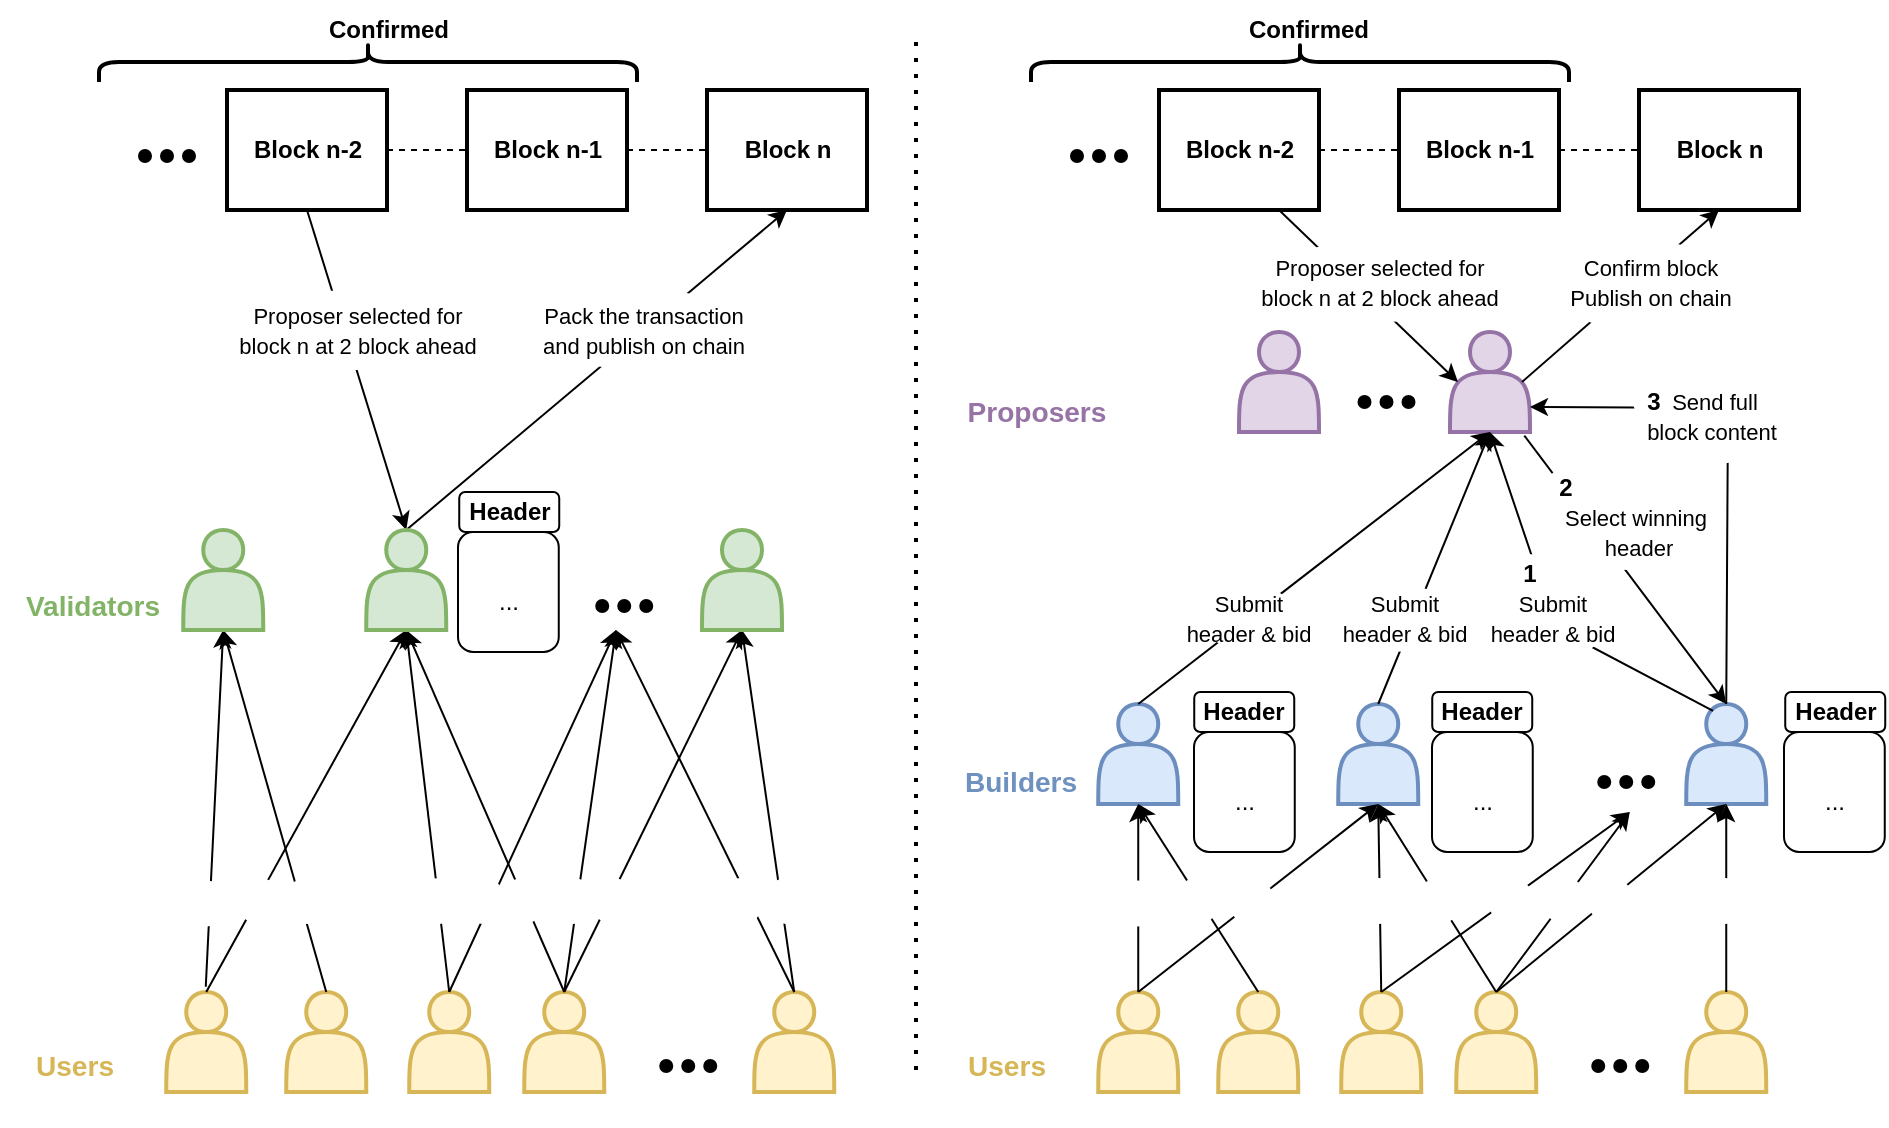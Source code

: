 <mxfile version="26.1.0">
  <diagram name="Page-1" id="coRo8ORDwXwepMu9kaxt">
    <mxGraphModel dx="949" dy="772" grid="1" gridSize="10" guides="1" tooltips="1" connect="1" arrows="1" fold="1" page="1" pageScale="1" pageWidth="827" pageHeight="1169" math="0" shadow="0">
      <root>
        <mxCell id="0" />
        <mxCell id="1" parent="0" />
        <mxCell id="-1FMtL--xxu45l2r8FuS-1" value="&lt;b&gt;Block n-1&lt;/b&gt;" style="rounded=0;whiteSpace=wrap;html=1;strokeWidth=2;" parent="1" vertex="1">
          <mxGeometry x="265.5" y="70" width="80" height="60" as="geometry" />
        </mxCell>
        <mxCell id="-1FMtL--xxu45l2r8FuS-2" value="&lt;b&gt;Block n&lt;/b&gt;" style="rounded=0;whiteSpace=wrap;html=1;strokeWidth=2;" parent="1" vertex="1">
          <mxGeometry x="385.5" y="70" width="80" height="60" as="geometry" />
        </mxCell>
        <mxCell id="-1FMtL--xxu45l2r8FuS-3" value="" style="endArrow=none;dashed=1;html=1;rounded=0;entryX=0;entryY=0.5;entryDx=0;entryDy=0;" parent="1" source="-1FMtL--xxu45l2r8FuS-1" target="-1FMtL--xxu45l2r8FuS-2" edge="1">
          <mxGeometry width="50" height="50" relative="1" as="geometry">
            <mxPoint x="185.5" y="100" as="sourcePoint" />
            <mxPoint x="245.5" y="99.5" as="targetPoint" />
          </mxGeometry>
        </mxCell>
        <mxCell id="-1FMtL--xxu45l2r8FuS-4" value="&lt;b&gt;Block n-2&lt;/b&gt;" style="rounded=0;whiteSpace=wrap;html=1;strokeWidth=2;" parent="1" vertex="1">
          <mxGeometry x="145.5" y="70" width="80" height="60" as="geometry" />
        </mxCell>
        <mxCell id="-1FMtL--xxu45l2r8FuS-5" value="" style="endArrow=none;dashed=1;html=1;rounded=0;exitX=1;exitY=0.5;exitDx=0;exitDy=0;entryX=0;entryY=0.5;entryDx=0;entryDy=0;" parent="1" source="-1FMtL--xxu45l2r8FuS-4" target="-1FMtL--xxu45l2r8FuS-1" edge="1">
          <mxGeometry width="50" height="50" relative="1" as="geometry">
            <mxPoint x="355.5" y="110" as="sourcePoint" />
            <mxPoint x="265.5" y="100" as="targetPoint" />
          </mxGeometry>
        </mxCell>
        <mxCell id="-1FMtL--xxu45l2r8FuS-6" value="" style="shape=curlyBracket;whiteSpace=wrap;html=1;rounded=1;labelPosition=left;verticalLabelPosition=middle;align=right;verticalAlign=middle;rotation=90;strokeWidth=2;" parent="1" vertex="1">
          <mxGeometry x="206" y="-78.5" width="20" height="269" as="geometry" />
        </mxCell>
        <mxCell id="-1FMtL--xxu45l2r8FuS-7" value="&lt;b&gt;Confirmed&lt;/b&gt;" style="text;html=1;align=center;verticalAlign=middle;resizable=0;points=[];autosize=1;strokeColor=none;fillColor=none;" parent="1" vertex="1">
          <mxGeometry x="185.5" y="25" width="80" height="30" as="geometry" />
        </mxCell>
        <mxCell id="-1FMtL--xxu45l2r8FuS-8" value="" style="shape=actor;whiteSpace=wrap;html=1;strokeWidth=2;fillColor=#fff2cc;strokeColor=#d6b656;" parent="1" vertex="1">
          <mxGeometry x="115.12" y="521" width="40" height="50" as="geometry" />
        </mxCell>
        <mxCell id="-1FMtL--xxu45l2r8FuS-9" value="" style="shape=actor;whiteSpace=wrap;html=1;strokeWidth=2;fillColor=#fff2cc;strokeColor=#d6b656;" parent="1" vertex="1">
          <mxGeometry x="294.12" y="521" width="40" height="50" as="geometry" />
        </mxCell>
        <mxCell id="-1FMtL--xxu45l2r8FuS-10" value="" style="shape=actor;whiteSpace=wrap;html=1;strokeWidth=2;fillColor=#fff2cc;strokeColor=#d6b656;" parent="1" vertex="1">
          <mxGeometry x="236.62" y="521" width="40" height="50" as="geometry" />
        </mxCell>
        <mxCell id="-1FMtL--xxu45l2r8FuS-11" value="" style="shape=actor;whiteSpace=wrap;html=1;strokeWidth=2;fillColor=#fff2cc;strokeColor=#d6b656;" parent="1" vertex="1">
          <mxGeometry x="175.12" y="521" width="40" height="50" as="geometry" />
        </mxCell>
        <mxCell id="-1FMtL--xxu45l2r8FuS-12" value="" style="shape=actor;whiteSpace=wrap;html=1;strokeWidth=2;fillColor=#fff2cc;strokeColor=#d6b656;" parent="1" vertex="1">
          <mxGeometry x="409.12" y="521" width="40" height="50" as="geometry" />
        </mxCell>
        <mxCell id="-1FMtL--xxu45l2r8FuS-13" value="" style="group" parent="1" vertex="1" connectable="0">
          <mxGeometry x="102.5" y="100" width="26" height="6" as="geometry" />
        </mxCell>
        <mxCell id="-1FMtL--xxu45l2r8FuS-14" value="" style="ellipse;shape=doubleEllipse;whiteSpace=wrap;html=1;aspect=fixed;fillColor=#000000;" parent="-1FMtL--xxu45l2r8FuS-13" vertex="1">
          <mxGeometry x="-1" width="6" height="6" as="geometry" />
        </mxCell>
        <mxCell id="-1FMtL--xxu45l2r8FuS-15" value="" style="ellipse;shape=doubleEllipse;whiteSpace=wrap;html=1;aspect=fixed;fillColor=#000000;" parent="-1FMtL--xxu45l2r8FuS-13" vertex="1">
          <mxGeometry x="10" width="6" height="6" as="geometry" />
        </mxCell>
        <mxCell id="-1FMtL--xxu45l2r8FuS-16" value="" style="ellipse;shape=doubleEllipse;whiteSpace=wrap;html=1;aspect=fixed;fillColor=#000000;" parent="-1FMtL--xxu45l2r8FuS-13" vertex="1">
          <mxGeometry x="21" width="6" height="6" as="geometry" />
        </mxCell>
        <mxCell id="-1FMtL--xxu45l2r8FuS-17" value="" style="endArrow=classic;html=1;rounded=0;exitX=0.5;exitY=0;exitDx=0;exitDy=0;entryX=0.5;entryY=1;entryDx=0;entryDy=0;" parent="1" source="-1FMtL--xxu45l2r8FuS-58" target="-1FMtL--xxu45l2r8FuS-2" edge="1">
          <mxGeometry width="50" height="50" relative="1" as="geometry">
            <mxPoint x="327" y="216" as="sourcePoint" />
            <mxPoint x="401" y="271" as="targetPoint" />
          </mxGeometry>
        </mxCell>
        <mxCell id="-1FMtL--xxu45l2r8FuS-18" value="" style="endArrow=classic;html=1;rounded=0;exitX=0.5;exitY=1;exitDx=0;exitDy=0;entryX=0.5;entryY=0;entryDx=0;entryDy=0;" parent="1" source="-1FMtL--xxu45l2r8FuS-4" target="-1FMtL--xxu45l2r8FuS-58" edge="1">
          <mxGeometry width="50" height="50" relative="1" as="geometry">
            <mxPoint x="351" y="321" as="sourcePoint" />
            <mxPoint x="321" y="203.5" as="targetPoint" />
          </mxGeometry>
        </mxCell>
        <mxCell id="-1FMtL--xxu45l2r8FuS-19" value="" style="group" parent="1" vertex="1" connectable="0">
          <mxGeometry x="363.12" y="555" width="26" height="6" as="geometry" />
        </mxCell>
        <mxCell id="-1FMtL--xxu45l2r8FuS-20" value="" style="ellipse;shape=doubleEllipse;whiteSpace=wrap;html=1;aspect=fixed;fillColor=#000000;" parent="-1FMtL--xxu45l2r8FuS-19" vertex="1">
          <mxGeometry x="-1" width="6" height="6" as="geometry" />
        </mxCell>
        <mxCell id="-1FMtL--xxu45l2r8FuS-21" value="" style="ellipse;shape=doubleEllipse;whiteSpace=wrap;html=1;aspect=fixed;fillColor=#000000;" parent="-1FMtL--xxu45l2r8FuS-19" vertex="1">
          <mxGeometry x="10" width="6" height="6" as="geometry" />
        </mxCell>
        <mxCell id="-1FMtL--xxu45l2r8FuS-22" value="" style="ellipse;shape=doubleEllipse;whiteSpace=wrap;html=1;aspect=fixed;fillColor=#000000;" parent="-1FMtL--xxu45l2r8FuS-19" vertex="1">
          <mxGeometry x="21" width="6" height="6" as="geometry" />
        </mxCell>
        <mxCell id="-1FMtL--xxu45l2r8FuS-23" value="" style="endArrow=classic;html=1;rounded=0;entryX=0.5;entryY=1;entryDx=0;entryDy=0;exitX=0.5;exitY=0;exitDx=0;exitDy=0;" parent="1" source="-1FMtL--xxu45l2r8FuS-8" target="-1FMtL--xxu45l2r8FuS-58" edge="1">
          <mxGeometry width="50" height="50" relative="1" as="geometry">
            <mxPoint x="135.37" y="496" as="sourcePoint" />
            <mxPoint x="255.12" y="427" as="targetPoint" />
          </mxGeometry>
        </mxCell>
        <mxCell id="-1FMtL--xxu45l2r8FuS-24" value="" style="endArrow=classic;html=1;rounded=0;entryX=0.5;entryY=1;entryDx=0;entryDy=0;exitX=0.5;exitY=0;exitDx=0;exitDy=0;" parent="1" source="-1FMtL--xxu45l2r8FuS-11" target="-1FMtL--xxu45l2r8FuS-57" edge="1">
          <mxGeometry width="50" height="50" relative="1" as="geometry">
            <mxPoint x="195.37" y="496" as="sourcePoint" />
            <mxPoint x="135.12" y="427" as="targetPoint" />
          </mxGeometry>
        </mxCell>
        <mxCell id="-1FMtL--xxu45l2r8FuS-25" value="" style="endArrow=classic;html=1;rounded=0;entryX=0.5;entryY=1;entryDx=0;entryDy=0;exitX=0.494;exitY=-0.052;exitDx=0;exitDy=0;exitPerimeter=0;" parent="1" source="-1FMtL--xxu45l2r8FuS-8" target="-1FMtL--xxu45l2r8FuS-57" edge="1">
          <mxGeometry width="50" height="50" relative="1" as="geometry">
            <mxPoint x="135.37" y="496" as="sourcePoint" />
            <mxPoint x="135.12" y="427" as="targetPoint" />
          </mxGeometry>
        </mxCell>
        <mxCell id="-1FMtL--xxu45l2r8FuS-26" value="" style="endArrow=classic;html=1;rounded=0;exitX=0.5;exitY=0;exitDx=0;exitDy=0;entryX=0.5;entryY=1;entryDx=0;entryDy=0;" parent="1" source="-1FMtL--xxu45l2r8FuS-10" target="-1FMtL--xxu45l2r8FuS-58" edge="1">
          <mxGeometry width="50" height="50" relative="1" as="geometry">
            <mxPoint x="230.87" y="501" as="sourcePoint" />
            <mxPoint x="255" y="427" as="targetPoint" />
          </mxGeometry>
        </mxCell>
        <mxCell id="-1FMtL--xxu45l2r8FuS-27" value="" style="endArrow=classic;html=1;rounded=0;exitX=0.5;exitY=0;exitDx=0;exitDy=0;" parent="1" source="-1FMtL--xxu45l2r8FuS-10" edge="1">
          <mxGeometry width="50" height="50" relative="1" as="geometry">
            <mxPoint x="250.87" y="497" as="sourcePoint" />
            <mxPoint x="340" y="340" as="targetPoint" />
          </mxGeometry>
        </mxCell>
        <mxCell id="-1FMtL--xxu45l2r8FuS-28" value="" style="endArrow=classic;html=1;rounded=0;exitX=0.5;exitY=0;exitDx=0;exitDy=0;entryX=0.5;entryY=1;entryDx=0;entryDy=0;" parent="1" source="-1FMtL--xxu45l2r8FuS-9" target="-1FMtL--xxu45l2r8FuS-59" edge="1">
          <mxGeometry width="50" height="50" relative="1" as="geometry">
            <mxPoint x="330.87" y="501" as="sourcePoint" />
            <mxPoint x="429.12" y="427" as="targetPoint" />
          </mxGeometry>
        </mxCell>
        <mxCell id="-1FMtL--xxu45l2r8FuS-29" value="" style="endArrow=classic;html=1;rounded=0;exitX=0.5;exitY=0;exitDx=0;exitDy=0;" parent="1" source="-1FMtL--xxu45l2r8FuS-9" edge="1">
          <mxGeometry width="50" height="50" relative="1" as="geometry">
            <mxPoint x="310.87" y="501" as="sourcePoint" />
            <mxPoint x="340" y="340" as="targetPoint" />
          </mxGeometry>
        </mxCell>
        <mxCell id="-1FMtL--xxu45l2r8FuS-30" value="" style="endArrow=classic;html=1;rounded=0;exitX=0.5;exitY=0;exitDx=0;exitDy=0;entryX=0.5;entryY=1;entryDx=0;entryDy=0;" parent="1" source="-1FMtL--xxu45l2r8FuS-9" target="-1FMtL--xxu45l2r8FuS-58" edge="1">
          <mxGeometry width="50" height="50" relative="1" as="geometry">
            <mxPoint x="205.37" y="477" as="sourcePoint" />
            <mxPoint x="255.12" y="427" as="targetPoint" />
          </mxGeometry>
        </mxCell>
        <mxCell id="-1FMtL--xxu45l2r8FuS-31" value="" style="endArrow=classic;html=1;rounded=0;exitX=0.5;exitY=0;exitDx=0;exitDy=0;entryX=0.5;entryY=1;entryDx=0;entryDy=0;" parent="1" source="-1FMtL--xxu45l2r8FuS-12" target="-1FMtL--xxu45l2r8FuS-59" edge="1">
          <mxGeometry width="50" height="50" relative="1" as="geometry">
            <mxPoint x="409.12" y="496" as="sourcePoint" />
            <mxPoint x="429.12" y="427" as="targetPoint" />
          </mxGeometry>
        </mxCell>
        <mxCell id="-1FMtL--xxu45l2r8FuS-32" value="&lt;h3&gt;&lt;font style=&quot;color: light-dark(rgb(214, 182, 86), rgb(105, 70, 122));&quot;&gt;Users&lt;/font&gt;&lt;/h3&gt;" style="text;html=1;align=center;verticalAlign=middle;resizable=0;points=[];autosize=1;strokeColor=none;fillColor=none;" parent="1" vertex="1">
          <mxGeometry x="39.12" y="528" width="60" height="60" as="geometry" />
        </mxCell>
        <mxCell id="-1FMtL--xxu45l2r8FuS-33" value="" style="group" parent="1" vertex="1" connectable="0">
          <mxGeometry x="150.12" y="464" width="23" height="23" as="geometry" />
        </mxCell>
        <mxCell id="-1FMtL--xxu45l2r8FuS-34" value="" style="ellipse;whiteSpace=wrap;html=1;aspect=fixed;fillColor=default;strokeColor=none;" parent="-1FMtL--xxu45l2r8FuS-33" vertex="1">
          <mxGeometry width="23" height="23" as="geometry" />
        </mxCell>
        <mxCell id="-1FMtL--xxu45l2r8FuS-35" value="" style="shape=image;html=1;verticalAlign=top;verticalLabelPosition=bottom;labelBackgroundColor=#ffffff;imageAspect=0;aspect=fixed;image=https://cdn0.iconfinder.com/data/icons/basic-e-commerce-line/48/Receipt_success-128.png" parent="-1FMtL--xxu45l2r8FuS-33" vertex="1">
          <mxGeometry x="2.88" y="2.88" width="17.25" height="17.25" as="geometry" />
        </mxCell>
        <mxCell id="-1FMtL--xxu45l2r8FuS-36" value="" style="group" parent="1" vertex="1" connectable="0">
          <mxGeometry x="123.62" y="465.25" width="23" height="23" as="geometry" />
        </mxCell>
        <mxCell id="-1FMtL--xxu45l2r8FuS-37" value="" style="ellipse;whiteSpace=wrap;html=1;aspect=fixed;fillColor=default;strokeColor=none;" parent="-1FMtL--xxu45l2r8FuS-36" vertex="1">
          <mxGeometry width="23" height="23" as="geometry" />
        </mxCell>
        <mxCell id="-1FMtL--xxu45l2r8FuS-38" value="" style="shape=image;html=1;verticalAlign=top;verticalLabelPosition=bottom;labelBackgroundColor=#ffffff;imageAspect=0;aspect=fixed;image=https://cdn0.iconfinder.com/data/icons/basic-e-commerce-line/48/Receipt_success-128.png" parent="-1FMtL--xxu45l2r8FuS-36" vertex="1">
          <mxGeometry x="2.88" y="1.88" width="17.25" height="17.25" as="geometry" />
        </mxCell>
        <mxCell id="-1FMtL--xxu45l2r8FuS-39" value="" style="group" parent="1" vertex="1" connectable="0">
          <mxGeometry x="174" y="464" width="23" height="23" as="geometry" />
        </mxCell>
        <mxCell id="-1FMtL--xxu45l2r8FuS-40" value="" style="ellipse;whiteSpace=wrap;html=1;aspect=fixed;fillColor=default;strokeColor=none;" parent="-1FMtL--xxu45l2r8FuS-39" vertex="1">
          <mxGeometry width="23" height="23" as="geometry" />
        </mxCell>
        <mxCell id="-1FMtL--xxu45l2r8FuS-41" value="" style="shape=image;html=1;verticalAlign=top;verticalLabelPosition=bottom;labelBackgroundColor=#ffffff;imageAspect=0;aspect=fixed;image=https://cdn0.iconfinder.com/data/icons/basic-e-commerce-line/48/Receipt_success-128.png" parent="-1FMtL--xxu45l2r8FuS-39" vertex="1">
          <mxGeometry x="2.88" y="2.88" width="17.25" height="17.25" as="geometry" />
        </mxCell>
        <mxCell id="-1FMtL--xxu45l2r8FuS-42" value="" style="group" parent="1" vertex="1" connectable="0">
          <mxGeometry x="240" y="464" width="23" height="23" as="geometry" />
        </mxCell>
        <mxCell id="-1FMtL--xxu45l2r8FuS-43" value="" style="ellipse;whiteSpace=wrap;html=1;aspect=fixed;fillColor=default;strokeColor=none;" parent="-1FMtL--xxu45l2r8FuS-42" vertex="1">
          <mxGeometry width="23" height="23" as="geometry" />
        </mxCell>
        <mxCell id="-1FMtL--xxu45l2r8FuS-44" value="" style="shape=image;html=1;verticalAlign=top;verticalLabelPosition=bottom;labelBackgroundColor=#ffffff;imageAspect=0;aspect=fixed;image=https://cdn0.iconfinder.com/data/icons/basic-e-commerce-line/48/Receipt_success-128.png" parent="-1FMtL--xxu45l2r8FuS-42" vertex="1">
          <mxGeometry x="2.88" y="2.88" width="17.25" height="17.25" as="geometry" />
        </mxCell>
        <mxCell id="-1FMtL--xxu45l2r8FuS-45" value="" style="group" parent="1" vertex="1" connectable="0">
          <mxGeometry x="282" y="464" width="23" height="23" as="geometry" />
        </mxCell>
        <mxCell id="-1FMtL--xxu45l2r8FuS-46" value="" style="ellipse;whiteSpace=wrap;html=1;aspect=fixed;fillColor=default;strokeColor=none;" parent="-1FMtL--xxu45l2r8FuS-45" vertex="1">
          <mxGeometry width="23" height="23" as="geometry" />
        </mxCell>
        <mxCell id="-1FMtL--xxu45l2r8FuS-47" value="" style="shape=image;html=1;verticalAlign=top;verticalLabelPosition=bottom;labelBackgroundColor=#ffffff;imageAspect=0;aspect=fixed;image=https://cdn0.iconfinder.com/data/icons/basic-e-commerce-line/48/Receipt_success-128.png" parent="-1FMtL--xxu45l2r8FuS-45" vertex="1">
          <mxGeometry x="2.88" y="2.88" width="17.25" height="17.25" as="geometry" />
        </mxCell>
        <mxCell id="-1FMtL--xxu45l2r8FuS-48" value="" style="group" parent="1" vertex="1" connectable="0">
          <mxGeometry x="307" y="464" width="23" height="23" as="geometry" />
        </mxCell>
        <mxCell id="-1FMtL--xxu45l2r8FuS-49" value="" style="ellipse;whiteSpace=wrap;html=1;aspect=fixed;fillColor=default;strokeColor=none;" parent="-1FMtL--xxu45l2r8FuS-48" vertex="1">
          <mxGeometry width="23" height="23" as="geometry" />
        </mxCell>
        <mxCell id="-1FMtL--xxu45l2r8FuS-50" value="" style="shape=image;html=1;verticalAlign=top;verticalLabelPosition=bottom;labelBackgroundColor=#ffffff;imageAspect=0;aspect=fixed;image=https://cdn0.iconfinder.com/data/icons/basic-e-commerce-line/48/Receipt_success-128.png" parent="-1FMtL--xxu45l2r8FuS-48" vertex="1">
          <mxGeometry x="2.88" y="2.88" width="17.25" height="17.25" as="geometry" />
        </mxCell>
        <mxCell id="-1FMtL--xxu45l2r8FuS-51" value="" style="group" parent="1" vertex="1" connectable="0">
          <mxGeometry x="327" y="464" width="23" height="23" as="geometry" />
        </mxCell>
        <mxCell id="-1FMtL--xxu45l2r8FuS-52" value="" style="ellipse;whiteSpace=wrap;html=1;aspect=fixed;fillColor=default;strokeColor=none;" parent="-1FMtL--xxu45l2r8FuS-51" vertex="1">
          <mxGeometry width="23" height="23" as="geometry" />
        </mxCell>
        <mxCell id="-1FMtL--xxu45l2r8FuS-53" value="" style="shape=image;html=1;verticalAlign=top;verticalLabelPosition=bottom;labelBackgroundColor=#ffffff;imageAspect=0;aspect=fixed;image=https://cdn0.iconfinder.com/data/icons/basic-e-commerce-line/48/Receipt_success-128.png" parent="-1FMtL--xxu45l2r8FuS-51" vertex="1">
          <mxGeometry x="2.88" y="2.88" width="17.25" height="17.25" as="geometry" />
        </mxCell>
        <mxCell id="-1FMtL--xxu45l2r8FuS-54" value="" style="group" parent="1" vertex="1" connectable="0">
          <mxGeometry x="414" y="464" width="23" height="23" as="geometry" />
        </mxCell>
        <mxCell id="-1FMtL--xxu45l2r8FuS-55" value="" style="ellipse;whiteSpace=wrap;html=1;aspect=fixed;fillColor=default;strokeColor=none;" parent="-1FMtL--xxu45l2r8FuS-54" vertex="1">
          <mxGeometry width="23" height="23" as="geometry" />
        </mxCell>
        <mxCell id="-1FMtL--xxu45l2r8FuS-56" value="" style="shape=image;html=1;verticalAlign=top;verticalLabelPosition=bottom;labelBackgroundColor=#ffffff;imageAspect=0;aspect=fixed;image=https://cdn0.iconfinder.com/data/icons/basic-e-commerce-line/48/Receipt_success-128.png" parent="-1FMtL--xxu45l2r8FuS-54" vertex="1">
          <mxGeometry x="2.88" y="2.88" width="17.25" height="17.25" as="geometry" />
        </mxCell>
        <mxCell id="-1FMtL--xxu45l2r8FuS-57" value="" style="shape=actor;whiteSpace=wrap;html=1;strokeWidth=2;fillColor=#d5e8d4;strokeColor=#82b366;" parent="1" vertex="1">
          <mxGeometry x="123.62" y="290" width="40" height="50" as="geometry" />
        </mxCell>
        <mxCell id="-1FMtL--xxu45l2r8FuS-58" value="" style="shape=actor;whiteSpace=wrap;html=1;strokeWidth=2;fillColor=#d5e8d4;strokeColor=#82b366;" parent="1" vertex="1">
          <mxGeometry x="215.12" y="290" width="40" height="50" as="geometry" />
        </mxCell>
        <mxCell id="-1FMtL--xxu45l2r8FuS-59" value="" style="shape=actor;whiteSpace=wrap;html=1;strokeWidth=2;fillColor=#d5e8d4;strokeColor=#82b366;" parent="1" vertex="1">
          <mxGeometry x="383" y="290" width="40" height="50" as="geometry" />
        </mxCell>
        <mxCell id="-1FMtL--xxu45l2r8FuS-60" value="" style="group" parent="1" vertex="1" connectable="0">
          <mxGeometry x="313.12" y="325" width="26" height="6" as="geometry" />
        </mxCell>
        <mxCell id="-1FMtL--xxu45l2r8FuS-61" value="" style="ellipse;shape=doubleEllipse;whiteSpace=wrap;html=1;aspect=fixed;fillColor=#000000;" parent="-1FMtL--xxu45l2r8FuS-60" vertex="1">
          <mxGeometry x="17" width="6" height="6" as="geometry" />
        </mxCell>
        <mxCell id="-1FMtL--xxu45l2r8FuS-62" value="" style="ellipse;shape=doubleEllipse;whiteSpace=wrap;html=1;aspect=fixed;fillColor=#000000;" parent="-1FMtL--xxu45l2r8FuS-60" vertex="1">
          <mxGeometry x="28" width="6" height="6" as="geometry" />
        </mxCell>
        <mxCell id="-1FMtL--xxu45l2r8FuS-63" value="" style="ellipse;shape=doubleEllipse;whiteSpace=wrap;html=1;aspect=fixed;fillColor=#000000;" parent="-1FMtL--xxu45l2r8FuS-60" vertex="1">
          <mxGeometry x="39" width="6" height="6" as="geometry" />
        </mxCell>
        <mxCell id="-1FMtL--xxu45l2r8FuS-64" value="" style="endArrow=classic;html=1;rounded=0;exitX=0.5;exitY=0;exitDx=0;exitDy=0;" parent="1" source="-1FMtL--xxu45l2r8FuS-12" edge="1">
          <mxGeometry width="50" height="50" relative="1" as="geometry">
            <mxPoint x="430" y="520" as="sourcePoint" />
            <mxPoint x="340" y="340" as="targetPoint" />
          </mxGeometry>
        </mxCell>
        <mxCell id="-1FMtL--xxu45l2r8FuS-65" value="" style="group" parent="1" vertex="1" connectable="0">
          <mxGeometry x="391" y="464" width="23" height="23" as="geometry" />
        </mxCell>
        <mxCell id="-1FMtL--xxu45l2r8FuS-66" value="" style="ellipse;whiteSpace=wrap;html=1;aspect=fixed;fillColor=default;strokeColor=none;" parent="-1FMtL--xxu45l2r8FuS-65" vertex="1">
          <mxGeometry width="23" height="23" as="geometry" />
        </mxCell>
        <mxCell id="-1FMtL--xxu45l2r8FuS-67" value="" style="shape=image;html=1;verticalAlign=top;verticalLabelPosition=bottom;labelBackgroundColor=#ffffff;imageAspect=0;aspect=fixed;image=https://cdn0.iconfinder.com/data/icons/basic-e-commerce-line/48/Receipt_success-128.png" parent="-1FMtL--xxu45l2r8FuS-65" vertex="1">
          <mxGeometry x="2.88" y="2.88" width="17.25" height="17.25" as="geometry" />
        </mxCell>
        <mxCell id="-1FMtL--xxu45l2r8FuS-68" value="" style="group" parent="1" vertex="1" connectable="0">
          <mxGeometry x="262" y="464" width="23" height="23" as="geometry" />
        </mxCell>
        <mxCell id="-1FMtL--xxu45l2r8FuS-69" value="" style="ellipse;whiteSpace=wrap;html=1;aspect=fixed;fillColor=default;strokeColor=none;" parent="-1FMtL--xxu45l2r8FuS-68" vertex="1">
          <mxGeometry width="23" height="23" as="geometry" />
        </mxCell>
        <mxCell id="-1FMtL--xxu45l2r8FuS-70" value="" style="shape=image;html=1;verticalAlign=top;verticalLabelPosition=bottom;labelBackgroundColor=#ffffff;imageAspect=0;aspect=fixed;image=https://cdn0.iconfinder.com/data/icons/basic-e-commerce-line/48/Receipt_success-128.png" parent="-1FMtL--xxu45l2r8FuS-68" vertex="1">
          <mxGeometry x="2.88" y="2.88" width="17.25" height="17.25" as="geometry" />
        </mxCell>
        <mxCell id="-1FMtL--xxu45l2r8FuS-71" value="&lt;h3&gt;&lt;font style=&quot;color: light-dark(rgb(130, 179, 102), rgb(105, 70, 122));&quot;&gt;Validators&lt;/font&gt;&lt;/h3&gt;" style="text;html=1;align=center;verticalAlign=middle;resizable=0;points=[];autosize=1;strokeColor=none;fillColor=none;" parent="1" vertex="1">
          <mxGeometry x="32.5" y="298" width="90" height="60" as="geometry" />
        </mxCell>
        <mxCell id="-1FMtL--xxu45l2r8FuS-72" value="" style="group" parent="1" vertex="1" connectable="0">
          <mxGeometry x="261" y="271" width="50.62" height="80" as="geometry" />
        </mxCell>
        <mxCell id="-1FMtL--xxu45l2r8FuS-73" value="Header" style="rounded=1;whiteSpace=wrap;html=1;fontStyle=1" parent="-1FMtL--xxu45l2r8FuS-72" vertex="1">
          <mxGeometry x="0.62" width="50" height="20" as="geometry" />
        </mxCell>
        <mxCell id="-1FMtL--xxu45l2r8FuS-74" value="" style="group" parent="-1FMtL--xxu45l2r8FuS-72" vertex="1" connectable="0">
          <mxGeometry y="20" width="50.38" height="60" as="geometry" />
        </mxCell>
        <mxCell id="-1FMtL--xxu45l2r8FuS-75" value="" style="rounded=1;whiteSpace=wrap;html=1;" parent="-1FMtL--xxu45l2r8FuS-74" vertex="1">
          <mxGeometry width="50.38" height="60" as="geometry" />
        </mxCell>
        <mxCell id="-1FMtL--xxu45l2r8FuS-76" value="" style="shape=image;html=1;verticalAlign=top;verticalLabelPosition=bottom;labelBackgroundColor=#ffffff;imageAspect=0;aspect=fixed;image=https://cdn0.iconfinder.com/data/icons/basic-e-commerce-line/48/Receipt_success-128.png" parent="-1FMtL--xxu45l2r8FuS-74" vertex="1">
          <mxGeometry x="17.952" y="1.75" width="14.484" height="14.484" as="geometry" />
        </mxCell>
        <mxCell id="-1FMtL--xxu45l2r8FuS-77" value="" style="shape=image;html=1;verticalAlign=top;verticalLabelPosition=bottom;labelBackgroundColor=#ffffff;imageAspect=0;aspect=fixed;image=https://cdn0.iconfinder.com/data/icons/basic-e-commerce-line/48/Receipt_success-128.png" parent="-1FMtL--xxu45l2r8FuS-74" vertex="1">
          <mxGeometry x="17.952" y="18" width="14.484" height="14.484" as="geometry" />
        </mxCell>
        <mxCell id="-1FMtL--xxu45l2r8FuS-78" value="" style="shape=image;html=1;verticalAlign=top;verticalLabelPosition=bottom;labelBackgroundColor=#ffffff;imageAspect=0;aspect=fixed;image=https://cdn0.iconfinder.com/data/icons/basic-e-commerce-line/48/Receipt_success-128.png" parent="-1FMtL--xxu45l2r8FuS-74" vertex="1">
          <mxGeometry x="17.952" y="42.75" width="14.484" height="14.484" as="geometry" />
        </mxCell>
        <mxCell id="-1FMtL--xxu45l2r8FuS-79" value="..." style="text;html=1;align=center;verticalAlign=middle;resizable=0;points=[];autosize=1;strokeColor=none;fillColor=none;" parent="-1FMtL--xxu45l2r8FuS-74" vertex="1">
          <mxGeometry x="9.595" y="20.25" width="30" height="30" as="geometry" />
        </mxCell>
        <mxCell id="-1FMtL--xxu45l2r8FuS-80" value="&lt;span style=&quot;font-size: 11px;&quot;&gt;Proposer selected for block n at 2 block ahead&lt;/span&gt;" style="ellipse;whiteSpace=wrap;html=1;strokeColor=none;" parent="1" vertex="1">
          <mxGeometry x="145.5" y="170" width="130.12" height="40" as="geometry" />
        </mxCell>
        <mxCell id="-1FMtL--xxu45l2r8FuS-81" value="&lt;span style=&quot;font-size: 11px;&quot;&gt;Pack the transaction and publish on chain&lt;/span&gt;" style="ellipse;whiteSpace=wrap;html=1;strokeColor=none;" parent="1" vertex="1">
          <mxGeometry x="299.12" y="170" width="110" height="40" as="geometry" />
        </mxCell>
        <mxCell id="-1FMtL--xxu45l2r8FuS-82" value="&lt;b&gt;Block n-1&lt;/b&gt;" style="rounded=0;whiteSpace=wrap;html=1;strokeWidth=2;" parent="1" vertex="1">
          <mxGeometry x="731.5" y="70" width="80" height="60" as="geometry" />
        </mxCell>
        <mxCell id="-1FMtL--xxu45l2r8FuS-83" value="&lt;b&gt;Block n&lt;/b&gt;" style="rounded=0;whiteSpace=wrap;html=1;strokeWidth=2;" parent="1" vertex="1">
          <mxGeometry x="851.5" y="70" width="80" height="60" as="geometry" />
        </mxCell>
        <mxCell id="-1FMtL--xxu45l2r8FuS-84" value="" style="endArrow=none;dashed=1;html=1;rounded=0;entryX=0;entryY=0.5;entryDx=0;entryDy=0;" parent="1" source="-1FMtL--xxu45l2r8FuS-82" target="-1FMtL--xxu45l2r8FuS-83" edge="1">
          <mxGeometry width="50" height="50" relative="1" as="geometry">
            <mxPoint x="651.5" y="100" as="sourcePoint" />
            <mxPoint x="711.5" y="99.5" as="targetPoint" />
          </mxGeometry>
        </mxCell>
        <mxCell id="-1FMtL--xxu45l2r8FuS-85" value="&lt;b&gt;Block n-2&lt;/b&gt;" style="rounded=0;whiteSpace=wrap;html=1;strokeWidth=2;" parent="1" vertex="1">
          <mxGeometry x="611.5" y="70" width="80" height="60" as="geometry" />
        </mxCell>
        <mxCell id="-1FMtL--xxu45l2r8FuS-86" value="" style="endArrow=none;dashed=1;html=1;rounded=0;exitX=1;exitY=0.5;exitDx=0;exitDy=0;entryX=0;entryY=0.5;entryDx=0;entryDy=0;" parent="1" source="-1FMtL--xxu45l2r8FuS-85" target="-1FMtL--xxu45l2r8FuS-82" edge="1">
          <mxGeometry width="50" height="50" relative="1" as="geometry">
            <mxPoint x="821.5" y="110" as="sourcePoint" />
            <mxPoint x="731.5" y="100" as="targetPoint" />
          </mxGeometry>
        </mxCell>
        <mxCell id="-1FMtL--xxu45l2r8FuS-87" value="" style="shape=curlyBracket;whiteSpace=wrap;html=1;rounded=1;labelPosition=left;verticalLabelPosition=middle;align=right;verticalAlign=middle;rotation=90;strokeWidth=2;" parent="1" vertex="1">
          <mxGeometry x="672" y="-78.5" width="20" height="269" as="geometry" />
        </mxCell>
        <mxCell id="-1FMtL--xxu45l2r8FuS-88" value="&lt;b&gt;Confirmed&lt;/b&gt;" style="text;html=1;align=center;verticalAlign=middle;resizable=0;points=[];autosize=1;strokeColor=none;fillColor=none;" parent="1" vertex="1">
          <mxGeometry x="645.5" y="25" width="80" height="30" as="geometry" />
        </mxCell>
        <mxCell id="-1FMtL--xxu45l2r8FuS-89" value="" style="shape=actor;whiteSpace=wrap;html=1;strokeWidth=2;fillColor=#e1d5e7;strokeColor=#9673a6;" parent="1" vertex="1">
          <mxGeometry x="757" y="191" width="40" height="50" as="geometry" />
        </mxCell>
        <mxCell id="-1FMtL--xxu45l2r8FuS-90" value="" style="shape=actor;whiteSpace=wrap;html=1;strokeWidth=2;fillColor=#dae8fc;strokeColor=#6c8ebf;" parent="1" vertex="1">
          <mxGeometry x="875.12" y="377" width="40" height="50" as="geometry" />
        </mxCell>
        <mxCell id="-1FMtL--xxu45l2r8FuS-91" value="" style="shape=actor;whiteSpace=wrap;html=1;strokeWidth=2;fillColor=#dae8fc;strokeColor=#6c8ebf;" parent="1" vertex="1">
          <mxGeometry x="701.12" y="377" width="40" height="50" as="geometry" />
        </mxCell>
        <mxCell id="-1FMtL--xxu45l2r8FuS-92" value="" style="shape=actor;whiteSpace=wrap;html=1;strokeWidth=2;fillColor=#dae8fc;strokeColor=#6c8ebf;" parent="1" vertex="1">
          <mxGeometry x="581.12" y="377" width="40" height="50" as="geometry" />
        </mxCell>
        <mxCell id="-1FMtL--xxu45l2r8FuS-93" value="" style="shape=actor;whiteSpace=wrap;html=1;strokeWidth=2;fillColor=#fff2cc;strokeColor=#d6b656;" parent="1" vertex="1">
          <mxGeometry x="581.12" y="521" width="40" height="50" as="geometry" />
        </mxCell>
        <mxCell id="-1FMtL--xxu45l2r8FuS-94" value="" style="shape=actor;whiteSpace=wrap;html=1;strokeWidth=2;fillColor=#fff2cc;strokeColor=#d6b656;" parent="1" vertex="1">
          <mxGeometry x="760.12" y="521" width="40" height="50" as="geometry" />
        </mxCell>
        <mxCell id="-1FMtL--xxu45l2r8FuS-95" value="" style="shape=actor;whiteSpace=wrap;html=1;strokeWidth=2;fillColor=#fff2cc;strokeColor=#d6b656;" parent="1" vertex="1">
          <mxGeometry x="702.62" y="521" width="40" height="50" as="geometry" />
        </mxCell>
        <mxCell id="-1FMtL--xxu45l2r8FuS-96" value="" style="shape=actor;whiteSpace=wrap;html=1;strokeWidth=2;fillColor=#fff2cc;strokeColor=#d6b656;" parent="1" vertex="1">
          <mxGeometry x="641.12" y="521" width="40" height="50" as="geometry" />
        </mxCell>
        <mxCell id="-1FMtL--xxu45l2r8FuS-97" value="" style="shape=actor;whiteSpace=wrap;html=1;strokeWidth=2;fillColor=#fff2cc;strokeColor=#d6b656;" parent="1" vertex="1">
          <mxGeometry x="875.12" y="521" width="40" height="50" as="geometry" />
        </mxCell>
        <mxCell id="-1FMtL--xxu45l2r8FuS-98" value="" style="group" parent="1" vertex="1" connectable="0">
          <mxGeometry x="568.5" y="100" width="26" height="6" as="geometry" />
        </mxCell>
        <mxCell id="-1FMtL--xxu45l2r8FuS-99" value="" style="ellipse;shape=doubleEllipse;whiteSpace=wrap;html=1;aspect=fixed;fillColor=#000000;" parent="-1FMtL--xxu45l2r8FuS-98" vertex="1">
          <mxGeometry x="-1" width="6" height="6" as="geometry" />
        </mxCell>
        <mxCell id="-1FMtL--xxu45l2r8FuS-100" value="" style="ellipse;shape=doubleEllipse;whiteSpace=wrap;html=1;aspect=fixed;fillColor=#000000;" parent="-1FMtL--xxu45l2r8FuS-98" vertex="1">
          <mxGeometry x="10" width="6" height="6" as="geometry" />
        </mxCell>
        <mxCell id="-1FMtL--xxu45l2r8FuS-101" value="" style="ellipse;shape=doubleEllipse;whiteSpace=wrap;html=1;aspect=fixed;fillColor=#000000;" parent="-1FMtL--xxu45l2r8FuS-98" vertex="1">
          <mxGeometry x="21" width="6" height="6" as="geometry" />
        </mxCell>
        <mxCell id="-1FMtL--xxu45l2r8FuS-102" value="" style="group" parent="1" vertex="1" connectable="0">
          <mxGeometry x="832.12" y="413" width="26" height="6" as="geometry" />
        </mxCell>
        <mxCell id="-1FMtL--xxu45l2r8FuS-103" value="" style="ellipse;shape=doubleEllipse;whiteSpace=wrap;html=1;aspect=fixed;fillColor=#000000;" parent="-1FMtL--xxu45l2r8FuS-102" vertex="1">
          <mxGeometry x="-1" width="6" height="6" as="geometry" />
        </mxCell>
        <mxCell id="-1FMtL--xxu45l2r8FuS-104" value="" style="ellipse;shape=doubleEllipse;whiteSpace=wrap;html=1;aspect=fixed;fillColor=#000000;" parent="-1FMtL--xxu45l2r8FuS-102" vertex="1">
          <mxGeometry x="10" width="6" height="6" as="geometry" />
        </mxCell>
        <mxCell id="-1FMtL--xxu45l2r8FuS-105" value="" style="ellipse;shape=doubleEllipse;whiteSpace=wrap;html=1;aspect=fixed;fillColor=#000000;" parent="-1FMtL--xxu45l2r8FuS-102" vertex="1">
          <mxGeometry x="21" width="6" height="6" as="geometry" />
        </mxCell>
        <mxCell id="-1FMtL--xxu45l2r8FuS-106" value="" style="endArrow=classic;html=1;rounded=0;exitX=0.5;exitY=0;exitDx=0;exitDy=0;entryX=0.5;entryY=1;entryDx=0;entryDy=0;" parent="1" source="-1FMtL--xxu45l2r8FuS-92" target="-1FMtL--xxu45l2r8FuS-89" edge="1">
          <mxGeometry width="50" height="50" relative="1" as="geometry">
            <mxPoint x="662" y="301" as="sourcePoint" />
            <mxPoint x="712" y="251" as="targetPoint" />
            <Array as="points" />
          </mxGeometry>
        </mxCell>
        <mxCell id="-1FMtL--xxu45l2r8FuS-107" value="" style="endArrow=classic;html=1;rounded=0;exitX=0.5;exitY=0;exitDx=0;exitDy=0;" parent="1" source="-1FMtL--xxu45l2r8FuS-91" edge="1">
          <mxGeometry width="50" height="50" relative="1" as="geometry">
            <mxPoint x="727" y="291" as="sourcePoint" />
            <mxPoint x="777" y="241" as="targetPoint" />
          </mxGeometry>
        </mxCell>
        <mxCell id="-1FMtL--xxu45l2r8FuS-108" value="" style="endArrow=classic;html=1;rounded=0;exitX=0.335;exitY=0.068;exitDx=0;exitDy=0;strokeWidth=1;exitPerimeter=0;strokeColor=#000000;" parent="1" source="-1FMtL--xxu45l2r8FuS-90" edge="1">
          <mxGeometry width="50" height="50" relative="1" as="geometry">
            <mxPoint x="817" y="421" as="sourcePoint" />
            <mxPoint x="777" y="241" as="targetPoint" />
            <Array as="points">
              <mxPoint x="810" y="339" />
            </Array>
          </mxGeometry>
        </mxCell>
        <mxCell id="-1FMtL--xxu45l2r8FuS-109" value="&lt;b&gt;Header&lt;/b&gt;" style="rounded=1;whiteSpace=wrap;html=1;" parent="1" vertex="1">
          <mxGeometry x="629.12" y="371" width="50" height="20" as="geometry" />
        </mxCell>
        <mxCell id="-1FMtL--xxu45l2r8FuS-110" value="" style="endArrow=classic;html=1;rounded=0;exitX=0.9;exitY=0.5;exitDx=0;exitDy=0;exitPerimeter=0;entryX=0.5;entryY=1;entryDx=0;entryDy=0;" parent="1" source="-1FMtL--xxu45l2r8FuS-89" target="-1FMtL--xxu45l2r8FuS-83" edge="1">
          <mxGeometry width="50" height="50" relative="1" as="geometry">
            <mxPoint x="817" y="321" as="sourcePoint" />
            <mxPoint x="867" y="271" as="targetPoint" />
          </mxGeometry>
        </mxCell>
        <mxCell id="-1FMtL--xxu45l2r8FuS-111" value="" style="endArrow=classic;html=1;rounded=0;exitX=0.75;exitY=1;exitDx=0;exitDy=0;entryX=0.1;entryY=0.5;entryDx=0;entryDy=0;entryPerimeter=0;" parent="1" source="-1FMtL--xxu45l2r8FuS-85" target="-1FMtL--xxu45l2r8FuS-89" edge="1">
          <mxGeometry width="50" height="50" relative="1" as="geometry">
            <mxPoint x="817" y="321" as="sourcePoint" />
            <mxPoint x="867" y="271" as="targetPoint" />
          </mxGeometry>
        </mxCell>
        <mxCell id="-1FMtL--xxu45l2r8FuS-112" value="" style="group" parent="1" vertex="1" connectable="0">
          <mxGeometry x="829.12" y="555" width="26" height="6" as="geometry" />
        </mxCell>
        <mxCell id="-1FMtL--xxu45l2r8FuS-113" value="" style="ellipse;shape=doubleEllipse;whiteSpace=wrap;html=1;aspect=fixed;fillColor=#000000;" parent="-1FMtL--xxu45l2r8FuS-112" vertex="1">
          <mxGeometry x="-1" width="6" height="6" as="geometry" />
        </mxCell>
        <mxCell id="-1FMtL--xxu45l2r8FuS-114" value="" style="ellipse;shape=doubleEllipse;whiteSpace=wrap;html=1;aspect=fixed;fillColor=#000000;" parent="-1FMtL--xxu45l2r8FuS-112" vertex="1">
          <mxGeometry x="10" width="6" height="6" as="geometry" />
        </mxCell>
        <mxCell id="-1FMtL--xxu45l2r8FuS-115" value="" style="ellipse;shape=doubleEllipse;whiteSpace=wrap;html=1;aspect=fixed;fillColor=#000000;" parent="-1FMtL--xxu45l2r8FuS-112" vertex="1">
          <mxGeometry x="21" width="6" height="6" as="geometry" />
        </mxCell>
        <mxCell id="-1FMtL--xxu45l2r8FuS-116" value="" style="shape=actor;whiteSpace=wrap;html=1;strokeWidth=2;fillColor=#e1d5e7;strokeColor=#9673a6;" parent="1" vertex="1">
          <mxGeometry x="651.5" y="191" width="40" height="50" as="geometry" />
        </mxCell>
        <mxCell id="-1FMtL--xxu45l2r8FuS-117" value="" style="group" parent="1" vertex="1" connectable="0">
          <mxGeometry x="712.25" y="223" width="26" height="6" as="geometry" />
        </mxCell>
        <mxCell id="-1FMtL--xxu45l2r8FuS-118" value="" style="ellipse;shape=doubleEllipse;whiteSpace=wrap;html=1;aspect=fixed;fillColor=#000000;" parent="-1FMtL--xxu45l2r8FuS-117" vertex="1">
          <mxGeometry x="-1" width="6" height="6" as="geometry" />
        </mxCell>
        <mxCell id="-1FMtL--xxu45l2r8FuS-119" value="" style="ellipse;shape=doubleEllipse;whiteSpace=wrap;html=1;aspect=fixed;fillColor=#000000;" parent="-1FMtL--xxu45l2r8FuS-117" vertex="1">
          <mxGeometry x="10" width="6" height="6" as="geometry" />
        </mxCell>
        <mxCell id="-1FMtL--xxu45l2r8FuS-120" value="" style="ellipse;shape=doubleEllipse;whiteSpace=wrap;html=1;aspect=fixed;fillColor=#000000;" parent="-1FMtL--xxu45l2r8FuS-117" vertex="1">
          <mxGeometry x="21" width="6" height="6" as="geometry" />
        </mxCell>
        <mxCell id="-1FMtL--xxu45l2r8FuS-121" value="" style="endArrow=classic;html=1;rounded=0;entryX=0.5;entryY=1;entryDx=0;entryDy=0;exitX=0.5;exitY=0;exitDx=0;exitDy=0;" parent="1" source="-1FMtL--xxu45l2r8FuS-93" target="-1FMtL--xxu45l2r8FuS-91" edge="1">
          <mxGeometry width="50" height="50" relative="1" as="geometry">
            <mxPoint x="601.37" y="496" as="sourcePoint" />
            <mxPoint x="716.87" y="431" as="targetPoint" />
          </mxGeometry>
        </mxCell>
        <mxCell id="-1FMtL--xxu45l2r8FuS-122" value="" style="endArrow=classic;html=1;rounded=0;entryX=0.5;entryY=1;entryDx=0;entryDy=0;exitX=0.5;exitY=0;exitDx=0;exitDy=0;" parent="1" source="-1FMtL--xxu45l2r8FuS-96" target="-1FMtL--xxu45l2r8FuS-92" edge="1">
          <mxGeometry width="50" height="50" relative="1" as="geometry">
            <mxPoint x="661.37" y="496" as="sourcePoint" />
            <mxPoint x="711.37" y="446" as="targetPoint" />
          </mxGeometry>
        </mxCell>
        <mxCell id="-1FMtL--xxu45l2r8FuS-123" value="" style="endArrow=classic;html=1;rounded=0;entryX=0.5;entryY=1;entryDx=0;entryDy=0;exitX=0.5;exitY=0;exitDx=0;exitDy=0;" parent="1" source="-1FMtL--xxu45l2r8FuS-93" target="-1FMtL--xxu45l2r8FuS-92" edge="1">
          <mxGeometry width="50" height="50" relative="1" as="geometry">
            <mxPoint x="601.37" y="496" as="sourcePoint" />
            <mxPoint x="606.87" y="431" as="targetPoint" />
          </mxGeometry>
        </mxCell>
        <mxCell id="-1FMtL--xxu45l2r8FuS-124" value="" style="endArrow=classic;html=1;rounded=0;exitX=0.5;exitY=0;exitDx=0;exitDy=0;entryX=0.5;entryY=1;entryDx=0;entryDy=0;" parent="1" source="-1FMtL--xxu45l2r8FuS-95" target="-1FMtL--xxu45l2r8FuS-91" edge="1">
          <mxGeometry width="50" height="50" relative="1" as="geometry">
            <mxPoint x="696.87" y="501" as="sourcePoint" />
            <mxPoint x="746.87" y="451" as="targetPoint" />
          </mxGeometry>
        </mxCell>
        <mxCell id="-1FMtL--xxu45l2r8FuS-125" value="" style="endArrow=classic;html=1;rounded=0;exitX=0.5;exitY=0;exitDx=0;exitDy=0;" parent="1" source="-1FMtL--xxu45l2r8FuS-95" edge="1">
          <mxGeometry width="50" height="50" relative="1" as="geometry">
            <mxPoint x="716.87" y="497" as="sourcePoint" />
            <mxPoint x="846.87" y="431" as="targetPoint" />
          </mxGeometry>
        </mxCell>
        <mxCell id="-1FMtL--xxu45l2r8FuS-126" value="" style="endArrow=classic;html=1;rounded=0;exitX=0.5;exitY=0;exitDx=0;exitDy=0;entryX=0.5;entryY=1;entryDx=0;entryDy=0;" parent="1" source="-1FMtL--xxu45l2r8FuS-94" target="-1FMtL--xxu45l2r8FuS-90" edge="1">
          <mxGeometry width="50" height="50" relative="1" as="geometry">
            <mxPoint x="796.87" y="501" as="sourcePoint" />
            <mxPoint x="846.87" y="451" as="targetPoint" />
          </mxGeometry>
        </mxCell>
        <mxCell id="-1FMtL--xxu45l2r8FuS-127" value="" style="endArrow=classic;html=1;rounded=0;exitX=0.5;exitY=0;exitDx=0;exitDy=0;" parent="1" source="-1FMtL--xxu45l2r8FuS-94" edge="1">
          <mxGeometry width="50" height="50" relative="1" as="geometry">
            <mxPoint x="776.87" y="501" as="sourcePoint" />
            <mxPoint x="846.87" y="431" as="targetPoint" />
          </mxGeometry>
        </mxCell>
        <mxCell id="-1FMtL--xxu45l2r8FuS-128" value="" style="endArrow=classic;html=1;rounded=0;exitX=0.5;exitY=0;exitDx=0;exitDy=0;entryX=0.5;entryY=1;entryDx=0;entryDy=0;" parent="1" source="-1FMtL--xxu45l2r8FuS-94" target="-1FMtL--xxu45l2r8FuS-91" edge="1">
          <mxGeometry width="50" height="50" relative="1" as="geometry">
            <mxPoint x="671.37" y="477" as="sourcePoint" />
            <mxPoint x="721.37" y="427" as="targetPoint" />
          </mxGeometry>
        </mxCell>
        <mxCell id="-1FMtL--xxu45l2r8FuS-129" value="" style="endArrow=classic;html=1;rounded=0;exitX=0.5;exitY=0;exitDx=0;exitDy=0;entryX=0.5;entryY=1;entryDx=0;entryDy=0;" parent="1" source="-1FMtL--xxu45l2r8FuS-97" target="-1FMtL--xxu45l2r8FuS-90" edge="1">
          <mxGeometry width="50" height="50" relative="1" as="geometry">
            <mxPoint x="875.12" y="496" as="sourcePoint" />
            <mxPoint x="906.87" y="451" as="targetPoint" />
          </mxGeometry>
        </mxCell>
        <mxCell id="-1FMtL--xxu45l2r8FuS-130" value="&lt;h3&gt;&lt;font style=&quot;color: light-dark(rgb(151, 115, 166), rgb(105, 70, 122));&quot;&gt;Proposers&lt;/font&gt;&lt;/h3&gt;" style="text;html=1;align=center;verticalAlign=middle;resizable=0;points=[];autosize=1;strokeColor=none;fillColor=none;" parent="1" vertex="1">
          <mxGeometry x="505.25" y="201" width="90" height="60" as="geometry" />
        </mxCell>
        <mxCell id="-1FMtL--xxu45l2r8FuS-131" value="&lt;h3&gt;&lt;font style=&quot;color: light-dark(rgb(110, 145, 191), rgb(105, 70, 122));&quot;&gt;Builders&lt;/font&gt;&lt;/h3&gt;" style="text;html=1;align=center;verticalAlign=middle;resizable=0;points=[];autosize=1;strokeColor=none;fillColor=none;" parent="1" vertex="1">
          <mxGeometry x="502.12" y="386" width="80" height="60" as="geometry" />
        </mxCell>
        <mxCell id="-1FMtL--xxu45l2r8FuS-132" value="&lt;h3&gt;&lt;font style=&quot;color: light-dark(rgb(214, 182, 86), rgb(105, 70, 122));&quot;&gt;Users&lt;/font&gt;&lt;/h3&gt;" style="text;html=1;align=center;verticalAlign=middle;resizable=0;points=[];autosize=1;strokeColor=none;fillColor=none;" parent="1" vertex="1">
          <mxGeometry x="505.12" y="528" width="60" height="60" as="geometry" />
        </mxCell>
        <mxCell id="-1FMtL--xxu45l2r8FuS-133" value="" style="endArrow=classic;html=1;rounded=0;exitX=0.929;exitY=1.036;exitDx=0;exitDy=0;exitPerimeter=0;strokeWidth=1;entryX=0.5;entryY=0;entryDx=0;entryDy=0;strokeColor=#000000;" parent="1" source="-1FMtL--xxu45l2r8FuS-89" target="-1FMtL--xxu45l2r8FuS-90" edge="1">
          <mxGeometry width="50" height="50" relative="1" as="geometry">
            <mxPoint x="817" y="321" as="sourcePoint" />
            <mxPoint x="897" y="291" as="targetPoint" />
          </mxGeometry>
        </mxCell>
        <mxCell id="-1FMtL--xxu45l2r8FuS-134" value="" style="endArrow=classic;html=1;rounded=0;entryX=1;entryY=0.75;entryDx=0;entryDy=0;exitX=0.5;exitY=0;exitDx=0;exitDy=0;strokeWidth=1;strokeColor=#000000;" parent="1" source="-1FMtL--xxu45l2r8FuS-90" target="-1FMtL--xxu45l2r8FuS-89" edge="1">
          <mxGeometry width="50" height="50" relative="1" as="geometry">
            <mxPoint x="906" y="324" as="sourcePoint" />
            <mxPoint x="796" y="314" as="targetPoint" />
            <Array as="points">
              <mxPoint x="896" y="229" />
            </Array>
          </mxGeometry>
        </mxCell>
        <mxCell id="-1FMtL--xxu45l2r8FuS-135" value="" style="group" parent="1" vertex="1" connectable="0">
          <mxGeometry x="619.12" y="464" width="23" height="23" as="geometry" />
        </mxCell>
        <mxCell id="-1FMtL--xxu45l2r8FuS-136" value="" style="ellipse;whiteSpace=wrap;html=1;aspect=fixed;fillColor=default;strokeColor=none;" parent="-1FMtL--xxu45l2r8FuS-135" vertex="1">
          <mxGeometry width="23" height="23" as="geometry" />
        </mxCell>
        <mxCell id="-1FMtL--xxu45l2r8FuS-137" value="" style="shape=image;html=1;verticalAlign=top;verticalLabelPosition=bottom;labelBackgroundColor=#ffffff;imageAspect=0;aspect=fixed;image=https://cdn0.iconfinder.com/data/icons/basic-e-commerce-line/48/Receipt_success-128.png" parent="-1FMtL--xxu45l2r8FuS-135" vertex="1">
          <mxGeometry x="2.88" y="2.88" width="17.25" height="17.25" as="geometry" />
        </mxCell>
        <mxCell id="-1FMtL--xxu45l2r8FuS-138" value="" style="group" parent="1" vertex="1" connectable="0">
          <mxGeometry x="589.62" y="465.25" width="23" height="23" as="geometry" />
        </mxCell>
        <mxCell id="-1FMtL--xxu45l2r8FuS-139" value="" style="ellipse;whiteSpace=wrap;html=1;aspect=fixed;fillColor=default;strokeColor=none;" parent="-1FMtL--xxu45l2r8FuS-138" vertex="1">
          <mxGeometry width="23" height="23" as="geometry" />
        </mxCell>
        <mxCell id="-1FMtL--xxu45l2r8FuS-140" value="" style="shape=image;html=1;verticalAlign=top;verticalLabelPosition=bottom;labelBackgroundColor=#ffffff;imageAspect=0;aspect=fixed;image=https://cdn0.iconfinder.com/data/icons/basic-e-commerce-line/48/Receipt_success-128.png" parent="-1FMtL--xxu45l2r8FuS-138" vertex="1">
          <mxGeometry x="2.88" y="2.88" width="17.25" height="17.25" as="geometry" />
        </mxCell>
        <mxCell id="-1FMtL--xxu45l2r8FuS-141" value="" style="group" parent="1" vertex="1" connectable="0">
          <mxGeometry x="646" y="464" width="23" height="23" as="geometry" />
        </mxCell>
        <mxCell id="-1FMtL--xxu45l2r8FuS-142" value="" style="ellipse;whiteSpace=wrap;html=1;aspect=fixed;fillColor=default;strokeColor=none;" parent="-1FMtL--xxu45l2r8FuS-141" vertex="1">
          <mxGeometry width="23" height="23" as="geometry" />
        </mxCell>
        <mxCell id="-1FMtL--xxu45l2r8FuS-143" value="" style="shape=image;html=1;verticalAlign=top;verticalLabelPosition=bottom;labelBackgroundColor=#ffffff;imageAspect=0;aspect=fixed;image=https://cdn0.iconfinder.com/data/icons/basic-e-commerce-line/48/Receipt_success-128.png" parent="-1FMtL--xxu45l2r8FuS-141" vertex="1">
          <mxGeometry x="2.88" y="2.88" width="17.25" height="17.25" as="geometry" />
        </mxCell>
        <mxCell id="-1FMtL--xxu45l2r8FuS-144" value="" style="group" parent="1" vertex="1" connectable="0">
          <mxGeometry x="710" y="464" width="23" height="23" as="geometry" />
        </mxCell>
        <mxCell id="-1FMtL--xxu45l2r8FuS-145" value="" style="ellipse;whiteSpace=wrap;html=1;aspect=fixed;fillColor=default;strokeColor=none;" parent="-1FMtL--xxu45l2r8FuS-144" vertex="1">
          <mxGeometry width="23" height="23" as="geometry" />
        </mxCell>
        <mxCell id="-1FMtL--xxu45l2r8FuS-146" value="" style="shape=image;html=1;verticalAlign=top;verticalLabelPosition=bottom;labelBackgroundColor=#ffffff;imageAspect=0;aspect=fixed;image=https://cdn0.iconfinder.com/data/icons/basic-e-commerce-line/48/Receipt_success-128.png" parent="-1FMtL--xxu45l2r8FuS-144" vertex="1">
          <mxGeometry x="2.88" y="2.88" width="17.25" height="17.25" as="geometry" />
        </mxCell>
        <mxCell id="-1FMtL--xxu45l2r8FuS-147" value="" style="group" parent="1" vertex="1" connectable="0">
          <mxGeometry x="740" y="464" width="23" height="23" as="geometry" />
        </mxCell>
        <mxCell id="-1FMtL--xxu45l2r8FuS-148" value="" style="ellipse;whiteSpace=wrap;html=1;aspect=fixed;fillColor=default;strokeColor=none;" parent="-1FMtL--xxu45l2r8FuS-147" vertex="1">
          <mxGeometry width="23" height="23" as="geometry" />
        </mxCell>
        <mxCell id="-1FMtL--xxu45l2r8FuS-149" value="" style="shape=image;html=1;verticalAlign=top;verticalLabelPosition=bottom;labelBackgroundColor=#ffffff;imageAspect=0;aspect=fixed;image=https://cdn0.iconfinder.com/data/icons/basic-e-commerce-line/48/Receipt_success-128.png" parent="-1FMtL--xxu45l2r8FuS-147" vertex="1">
          <mxGeometry x="2.88" y="2.88" width="17.25" height="17.25" as="geometry" />
        </mxCell>
        <mxCell id="-1FMtL--xxu45l2r8FuS-150" value="" style="group" parent="1" vertex="1" connectable="0">
          <mxGeometry x="776" y="464" width="23" height="23" as="geometry" />
        </mxCell>
        <mxCell id="-1FMtL--xxu45l2r8FuS-151" value="" style="ellipse;whiteSpace=wrap;html=1;aspect=fixed;fillColor=default;strokeColor=none;" parent="-1FMtL--xxu45l2r8FuS-150" vertex="1">
          <mxGeometry width="23" height="23" as="geometry" />
        </mxCell>
        <mxCell id="-1FMtL--xxu45l2r8FuS-152" value="" style="shape=image;html=1;verticalAlign=top;verticalLabelPosition=bottom;labelBackgroundColor=#ffffff;imageAspect=0;aspect=fixed;image=https://cdn0.iconfinder.com/data/icons/basic-e-commerce-line/48/Receipt_success-128.png" parent="-1FMtL--xxu45l2r8FuS-150" vertex="1">
          <mxGeometry x="2.88" y="2.88" width="17.25" height="17.25" as="geometry" />
        </mxCell>
        <mxCell id="-1FMtL--xxu45l2r8FuS-153" value="" style="group" parent="1" vertex="1" connectable="0">
          <mxGeometry x="803" y="464" width="23" height="23" as="geometry" />
        </mxCell>
        <mxCell id="-1FMtL--xxu45l2r8FuS-154" value="" style="ellipse;whiteSpace=wrap;html=1;aspect=fixed;fillColor=default;strokeColor=none;" parent="-1FMtL--xxu45l2r8FuS-153" vertex="1">
          <mxGeometry width="23" height="23" as="geometry" />
        </mxCell>
        <mxCell id="-1FMtL--xxu45l2r8FuS-155" value="" style="shape=image;html=1;verticalAlign=top;verticalLabelPosition=bottom;labelBackgroundColor=#ffffff;imageAspect=0;aspect=fixed;image=https://cdn0.iconfinder.com/data/icons/basic-e-commerce-line/48/Receipt_success-128.png" parent="-1FMtL--xxu45l2r8FuS-153" vertex="1">
          <mxGeometry x="2.88" y="2.88" width="17.25" height="17.25" as="geometry" />
        </mxCell>
        <mxCell id="-1FMtL--xxu45l2r8FuS-156" value="" style="group" parent="1" vertex="1" connectable="0">
          <mxGeometry x="826" y="464" width="23" height="23" as="geometry" />
        </mxCell>
        <mxCell id="-1FMtL--xxu45l2r8FuS-157" value="" style="ellipse;whiteSpace=wrap;html=1;aspect=fixed;fillColor=default;strokeColor=none;" parent="-1FMtL--xxu45l2r8FuS-156" vertex="1">
          <mxGeometry width="23" height="23" as="geometry" />
        </mxCell>
        <mxCell id="-1FMtL--xxu45l2r8FuS-158" value="" style="shape=image;html=1;verticalAlign=top;verticalLabelPosition=bottom;labelBackgroundColor=#ffffff;imageAspect=0;aspect=fixed;image=https://cdn0.iconfinder.com/data/icons/basic-e-commerce-line/48/Receipt_success-128.png" parent="-1FMtL--xxu45l2r8FuS-156" vertex="1">
          <mxGeometry x="2.88" y="2.88" width="17.25" height="17.25" as="geometry" />
        </mxCell>
        <mxCell id="-1FMtL--xxu45l2r8FuS-159" value="" style="group" parent="1" vertex="1" connectable="0">
          <mxGeometry x="883" y="464" width="23" height="23" as="geometry" />
        </mxCell>
        <mxCell id="-1FMtL--xxu45l2r8FuS-160" value="" style="ellipse;whiteSpace=wrap;html=1;aspect=fixed;fillColor=default;strokeColor=none;" parent="-1FMtL--xxu45l2r8FuS-159" vertex="1">
          <mxGeometry width="23" height="23" as="geometry" />
        </mxCell>
        <mxCell id="-1FMtL--xxu45l2r8FuS-161" value="" style="shape=image;html=1;verticalAlign=top;verticalLabelPosition=bottom;labelBackgroundColor=#ffffff;imageAspect=0;aspect=fixed;image=https://cdn0.iconfinder.com/data/icons/basic-e-commerce-line/48/Receipt_success-128.png" parent="-1FMtL--xxu45l2r8FuS-159" vertex="1">
          <mxGeometry x="2.88" y="2.88" width="17.25" height="17.25" as="geometry" />
        </mxCell>
        <mxCell id="-1FMtL--xxu45l2r8FuS-162" value="" style="group" parent="1" vertex="1" connectable="0">
          <mxGeometry x="626" y="314" width="75" height="40" as="geometry" />
        </mxCell>
        <mxCell id="-1FMtL--xxu45l2r8FuS-163" value="" style="ellipse;whiteSpace=wrap;html=1;strokeColor=none;" parent="-1FMtL--xxu45l2r8FuS-162" vertex="1">
          <mxGeometry x="7.56" y="4" width="47.56" height="33" as="geometry" />
        </mxCell>
        <mxCell id="-1FMtL--xxu45l2r8FuS-164" value="&lt;font style=&quot;font-size: 11px;&quot;&gt;Submit&lt;/font&gt;&lt;div&gt;&lt;font style=&quot;font-size: 11px;&quot;&gt;header &amp;amp; bid&lt;/font&gt;&lt;/div&gt;" style="text;html=1;align=center;verticalAlign=middle;resizable=0;points=[];autosize=1;fillColor=none;" parent="-1FMtL--xxu45l2r8FuS-162" vertex="1">
          <mxGeometry x="-15" width="90" height="40" as="geometry" />
        </mxCell>
        <mxCell id="-1FMtL--xxu45l2r8FuS-165" value="" style="group" parent="1" vertex="1" connectable="0">
          <mxGeometry x="704" y="314" width="75" height="40" as="geometry" />
        </mxCell>
        <mxCell id="-1FMtL--xxu45l2r8FuS-166" value="" style="ellipse;whiteSpace=wrap;html=1;strokeColor=none;" parent="-1FMtL--xxu45l2r8FuS-165" vertex="1">
          <mxGeometry x="7.56" y="4" width="47.56" height="33" as="geometry" />
        </mxCell>
        <mxCell id="-1FMtL--xxu45l2r8FuS-167" value="&lt;font style=&quot;font-size: 11px;&quot;&gt;Submit&lt;/font&gt;&lt;div&gt;&lt;font style=&quot;font-size: 11px;&quot;&gt;header &amp;amp; bid&lt;/font&gt;&lt;/div&gt;" style="text;html=1;align=center;verticalAlign=middle;resizable=0;points=[];autosize=1;fillColor=none;" parent="-1FMtL--xxu45l2r8FuS-165" vertex="1">
          <mxGeometry x="-15" width="90" height="40" as="geometry" />
        </mxCell>
        <mxCell id="-1FMtL--xxu45l2r8FuS-168" value="" style="group" parent="1" vertex="1" connectable="0">
          <mxGeometry x="801.38" y="261" width="100" height="49" as="geometry" />
        </mxCell>
        <mxCell id="-1FMtL--xxu45l2r8FuS-169" value="" style="ellipse;whiteSpace=wrap;html=1;strokeColor=none;" parent="-1FMtL--xxu45l2r8FuS-168" vertex="1">
          <mxGeometry x="5.2" y="10" width="77.52" height="39" as="geometry" />
        </mxCell>
        <mxCell id="-1FMtL--xxu45l2r8FuS-170" value="&lt;font style=&quot;font-size: 11px;&quot;&gt;Select winning&amp;nbsp;&lt;/font&gt;&lt;div&gt;&lt;font style=&quot;font-size: 11px;&quot;&gt;header&lt;/font&gt;&lt;/div&gt;" style="text;html=1;align=center;verticalAlign=middle;resizable=0;points=[];autosize=1;strokeColor=none;fillColor=none;" parent="-1FMtL--xxu45l2r8FuS-168" vertex="1">
          <mxGeometry y="9.947" width="100" height="40" as="geometry" />
        </mxCell>
        <mxCell id="-1FMtL--xxu45l2r8FuS-171" value="" style="group;strokeColor=none;" parent="1" vertex="1" connectable="0">
          <mxGeometry x="844" y="213" width="90" height="44" as="geometry" />
        </mxCell>
        <mxCell id="-1FMtL--xxu45l2r8FuS-172" value="" style="ellipse;whiteSpace=wrap;html=1;strokeColor=none;" parent="-1FMtL--xxu45l2r8FuS-171" vertex="1">
          <mxGeometry x="9.62" y="2" width="70" height="42" as="geometry" />
        </mxCell>
        <mxCell id="-1FMtL--xxu45l2r8FuS-173" value="&lt;font style=&quot;font-size: 11px;&quot;&gt;Send full&lt;/font&gt;&lt;div&gt;&lt;font style=&quot;font-size: 11px;&quot;&gt;block content&amp;nbsp;&lt;/font&gt;&lt;/div&gt;" style="text;html=1;align=center;verticalAlign=middle;resizable=0;points=[];autosize=1;strokeColor=none;fillColor=none;" parent="-1FMtL--xxu45l2r8FuS-171" vertex="1">
          <mxGeometry width="90" height="40" as="geometry" />
        </mxCell>
        <mxCell id="-1FMtL--xxu45l2r8FuS-174" value="&lt;b&gt;3&lt;/b&gt;" style="ellipse;whiteSpace=wrap;html=1;aspect=fixed;strokeColor=none;" parent="-1FMtL--xxu45l2r8FuS-171" vertex="1">
          <mxGeometry x="4.62" y="3" width="20" height="20" as="geometry" />
        </mxCell>
        <mxCell id="-1FMtL--xxu45l2r8FuS-175" value="" style="group" parent="1" vertex="1" connectable="0">
          <mxGeometry x="629" y="391" width="50.38" height="60" as="geometry" />
        </mxCell>
        <mxCell id="-1FMtL--xxu45l2r8FuS-176" value="" style="rounded=1;whiteSpace=wrap;html=1;" parent="-1FMtL--xxu45l2r8FuS-175" vertex="1">
          <mxGeometry width="50.38" height="60" as="geometry" />
        </mxCell>
        <mxCell id="-1FMtL--xxu45l2r8FuS-177" value="" style="shape=image;html=1;verticalAlign=top;verticalLabelPosition=bottom;labelBackgroundColor=#ffffff;imageAspect=0;aspect=fixed;image=https://cdn0.iconfinder.com/data/icons/basic-e-commerce-line/48/Receipt_success-128.png" parent="-1FMtL--xxu45l2r8FuS-175" vertex="1">
          <mxGeometry x="17.952" y="1.75" width="14.484" height="14.484" as="geometry" />
        </mxCell>
        <mxCell id="-1FMtL--xxu45l2r8FuS-178" value="" style="shape=image;html=1;verticalAlign=top;verticalLabelPosition=bottom;labelBackgroundColor=#ffffff;imageAspect=0;aspect=fixed;image=https://cdn0.iconfinder.com/data/icons/basic-e-commerce-line/48/Receipt_success-128.png" parent="-1FMtL--xxu45l2r8FuS-175" vertex="1">
          <mxGeometry x="17.952" y="18" width="14.484" height="14.484" as="geometry" />
        </mxCell>
        <mxCell id="-1FMtL--xxu45l2r8FuS-179" value="" style="shape=image;html=1;verticalAlign=top;verticalLabelPosition=bottom;labelBackgroundColor=#ffffff;imageAspect=0;aspect=fixed;image=https://cdn0.iconfinder.com/data/icons/basic-e-commerce-line/48/Receipt_success-128.png" parent="-1FMtL--xxu45l2r8FuS-175" vertex="1">
          <mxGeometry x="17.952" y="42.75" width="14.484" height="14.484" as="geometry" />
        </mxCell>
        <mxCell id="-1FMtL--xxu45l2r8FuS-180" value="..." style="text;html=1;align=center;verticalAlign=middle;resizable=0;points=[];autosize=1;strokeColor=none;fillColor=none;" parent="-1FMtL--xxu45l2r8FuS-175" vertex="1">
          <mxGeometry x="9.595" y="20.25" width="30" height="30" as="geometry" />
        </mxCell>
        <mxCell id="-1FMtL--xxu45l2r8FuS-181" value="" style="group" parent="1" vertex="1" connectable="0">
          <mxGeometry x="748" y="371" width="50.38" height="80" as="geometry" />
        </mxCell>
        <mxCell id="-1FMtL--xxu45l2r8FuS-182" value="Header" style="rounded=1;whiteSpace=wrap;html=1;fontStyle=1" parent="-1FMtL--xxu45l2r8FuS-181" vertex="1">
          <mxGeometry x="0.12" width="50" height="20" as="geometry" />
        </mxCell>
        <mxCell id="-1FMtL--xxu45l2r8FuS-183" value="" style="group" parent="-1FMtL--xxu45l2r8FuS-181" vertex="1" connectable="0">
          <mxGeometry y="20" width="50.38" height="60" as="geometry" />
        </mxCell>
        <mxCell id="-1FMtL--xxu45l2r8FuS-184" value="" style="rounded=1;whiteSpace=wrap;html=1;" parent="-1FMtL--xxu45l2r8FuS-183" vertex="1">
          <mxGeometry width="50.38" height="60" as="geometry" />
        </mxCell>
        <mxCell id="-1FMtL--xxu45l2r8FuS-185" value="" style="shape=image;html=1;verticalAlign=top;verticalLabelPosition=bottom;labelBackgroundColor=#ffffff;imageAspect=0;aspect=fixed;image=https://cdn0.iconfinder.com/data/icons/basic-e-commerce-line/48/Receipt_success-128.png" parent="-1FMtL--xxu45l2r8FuS-183" vertex="1">
          <mxGeometry x="17.952" y="1.75" width="14.484" height="14.484" as="geometry" />
        </mxCell>
        <mxCell id="-1FMtL--xxu45l2r8FuS-186" value="" style="shape=image;html=1;verticalAlign=top;verticalLabelPosition=bottom;labelBackgroundColor=#ffffff;imageAspect=0;aspect=fixed;image=https://cdn0.iconfinder.com/data/icons/basic-e-commerce-line/48/Receipt_success-128.png" parent="-1FMtL--xxu45l2r8FuS-183" vertex="1">
          <mxGeometry x="17.952" y="18" width="14.484" height="14.484" as="geometry" />
        </mxCell>
        <mxCell id="-1FMtL--xxu45l2r8FuS-187" value="" style="shape=image;html=1;verticalAlign=top;verticalLabelPosition=bottom;labelBackgroundColor=#ffffff;imageAspect=0;aspect=fixed;image=https://cdn0.iconfinder.com/data/icons/basic-e-commerce-line/48/Receipt_success-128.png" parent="-1FMtL--xxu45l2r8FuS-183" vertex="1">
          <mxGeometry x="17.952" y="42.75" width="14.484" height="14.484" as="geometry" />
        </mxCell>
        <mxCell id="-1FMtL--xxu45l2r8FuS-188" value="..." style="text;html=1;align=center;verticalAlign=middle;resizable=0;points=[];autosize=1;strokeColor=none;fillColor=none;" parent="-1FMtL--xxu45l2r8FuS-183" vertex="1">
          <mxGeometry x="9.595" y="20.25" width="30" height="30" as="geometry" />
        </mxCell>
        <mxCell id="-1FMtL--xxu45l2r8FuS-189" value="" style="group" parent="1" vertex="1" connectable="0">
          <mxGeometry x="924" y="371" width="50.62" height="80" as="geometry" />
        </mxCell>
        <mxCell id="-1FMtL--xxu45l2r8FuS-190" value="Header" style="rounded=1;whiteSpace=wrap;html=1;fontStyle=1" parent="-1FMtL--xxu45l2r8FuS-189" vertex="1">
          <mxGeometry x="0.62" width="50" height="20" as="geometry" />
        </mxCell>
        <mxCell id="-1FMtL--xxu45l2r8FuS-191" value="" style="group" parent="-1FMtL--xxu45l2r8FuS-189" vertex="1" connectable="0">
          <mxGeometry y="20" width="50.38" height="60" as="geometry" />
        </mxCell>
        <mxCell id="-1FMtL--xxu45l2r8FuS-192" value="" style="rounded=1;whiteSpace=wrap;html=1;" parent="-1FMtL--xxu45l2r8FuS-191" vertex="1">
          <mxGeometry width="50.38" height="60" as="geometry" />
        </mxCell>
        <mxCell id="-1FMtL--xxu45l2r8FuS-193" value="" style="shape=image;html=1;verticalAlign=top;verticalLabelPosition=bottom;labelBackgroundColor=#ffffff;imageAspect=0;aspect=fixed;image=https://cdn0.iconfinder.com/data/icons/basic-e-commerce-line/48/Receipt_success-128.png" parent="-1FMtL--xxu45l2r8FuS-191" vertex="1">
          <mxGeometry x="17.952" y="1.75" width="14.484" height="14.484" as="geometry" />
        </mxCell>
        <mxCell id="-1FMtL--xxu45l2r8FuS-194" value="" style="shape=image;html=1;verticalAlign=top;verticalLabelPosition=bottom;labelBackgroundColor=#ffffff;imageAspect=0;aspect=fixed;image=https://cdn0.iconfinder.com/data/icons/basic-e-commerce-line/48/Receipt_success-128.png" parent="-1FMtL--xxu45l2r8FuS-191" vertex="1">
          <mxGeometry x="17.952" y="18" width="14.484" height="14.484" as="geometry" />
        </mxCell>
        <mxCell id="-1FMtL--xxu45l2r8FuS-195" value="" style="shape=image;html=1;verticalAlign=top;verticalLabelPosition=bottom;labelBackgroundColor=#ffffff;imageAspect=0;aspect=fixed;image=https://cdn0.iconfinder.com/data/icons/basic-e-commerce-line/48/Receipt_success-128.png" parent="-1FMtL--xxu45l2r8FuS-191" vertex="1">
          <mxGeometry x="17.952" y="42.75" width="14.484" height="14.484" as="geometry" />
        </mxCell>
        <mxCell id="-1FMtL--xxu45l2r8FuS-196" value="..." style="text;html=1;align=center;verticalAlign=middle;resizable=0;points=[];autosize=1;strokeColor=none;fillColor=none;" parent="-1FMtL--xxu45l2r8FuS-191" vertex="1">
          <mxGeometry x="9.595" y="20.25" width="30" height="30" as="geometry" />
        </mxCell>
        <mxCell id="-1FMtL--xxu45l2r8FuS-197" value="" style="ellipse;whiteSpace=wrap;html=1;strokeColor=none;" parent="1" vertex="1">
          <mxGeometry x="783.56" y="318" width="52.44" height="36" as="geometry" />
        </mxCell>
        <mxCell id="-1FMtL--xxu45l2r8FuS-198" value="&lt;font style=&quot;font-size: 11px;&quot;&gt;Submit&lt;/font&gt;&lt;div&gt;&lt;font style=&quot;font-size: 11px;&quot;&gt;header &amp;amp; bid&lt;/font&gt;&lt;/div&gt;" style="text;html=1;align=center;verticalAlign=middle;resizable=0;points=[];autosize=1;fillColor=none;" parent="1" vertex="1">
          <mxGeometry x="763.12" y="314" width="90" height="40" as="geometry" />
        </mxCell>
        <mxCell id="-1FMtL--xxu45l2r8FuS-199" value="&lt;b&gt;1&lt;/b&gt;" style="ellipse;whiteSpace=wrap;html=1;aspect=fixed;strokeColor=none;" parent="1" vertex="1">
          <mxGeometry x="786.5" y="302" width="20" height="20" as="geometry" />
        </mxCell>
        <mxCell id="-1FMtL--xxu45l2r8FuS-200" value="&lt;b&gt;2&lt;/b&gt;" style="ellipse;whiteSpace=wrap;html=1;aspect=fixed;strokeColor=none;" parent="1" vertex="1">
          <mxGeometry x="805" y="259" width="20" height="20" as="geometry" />
        </mxCell>
        <mxCell id="-1FMtL--xxu45l2r8FuS-206" value="" style="endArrow=none;dashed=1;html=1;dashPattern=1 3;strokeWidth=2;rounded=0;" parent="1" edge="1">
          <mxGeometry width="50" height="50" relative="1" as="geometry">
            <mxPoint x="490" y="560" as="sourcePoint" />
            <mxPoint x="490" y="40" as="targetPoint" />
          </mxGeometry>
        </mxCell>
        <mxCell id="-1FMtL--xxu45l2r8FuS-202" value="" style="ellipse;whiteSpace=wrap;html=1;strokeColor=none;" parent="1" vertex="1">
          <mxGeometry x="805.12" y="146" width="100" height="44" as="geometry" />
        </mxCell>
        <mxCell id="-1FMtL--xxu45l2r8FuS-205" value="&lt;font style=&quot;font-size: 11px;&quot;&gt;Confirm block&lt;/font&gt;&lt;div&gt;&lt;font style=&quot;font-size: 11px;&quot;&gt;Publish on chain&lt;/font&gt;&lt;/div&gt;" style="text;html=1;align=center;verticalAlign=middle;resizable=0;points=[];autosize=1;strokeColor=none;fillColor=none;" parent="1" vertex="1">
          <mxGeometry x="806.5" y="146" width="100" height="40" as="geometry" />
        </mxCell>
        <mxCell id="oib7CDGQkhKYYUueT1HI-1" value="&lt;span style=&quot;font-size: 11px;&quot;&gt;Proposer selected for block n at 2 block ahead&lt;/span&gt;" style="ellipse;whiteSpace=wrap;html=1;strokeColor=none;" vertex="1" parent="1">
          <mxGeometry x="657.19" y="146" width="130.12" height="40" as="geometry" />
        </mxCell>
      </root>
    </mxGraphModel>
  </diagram>
</mxfile>
